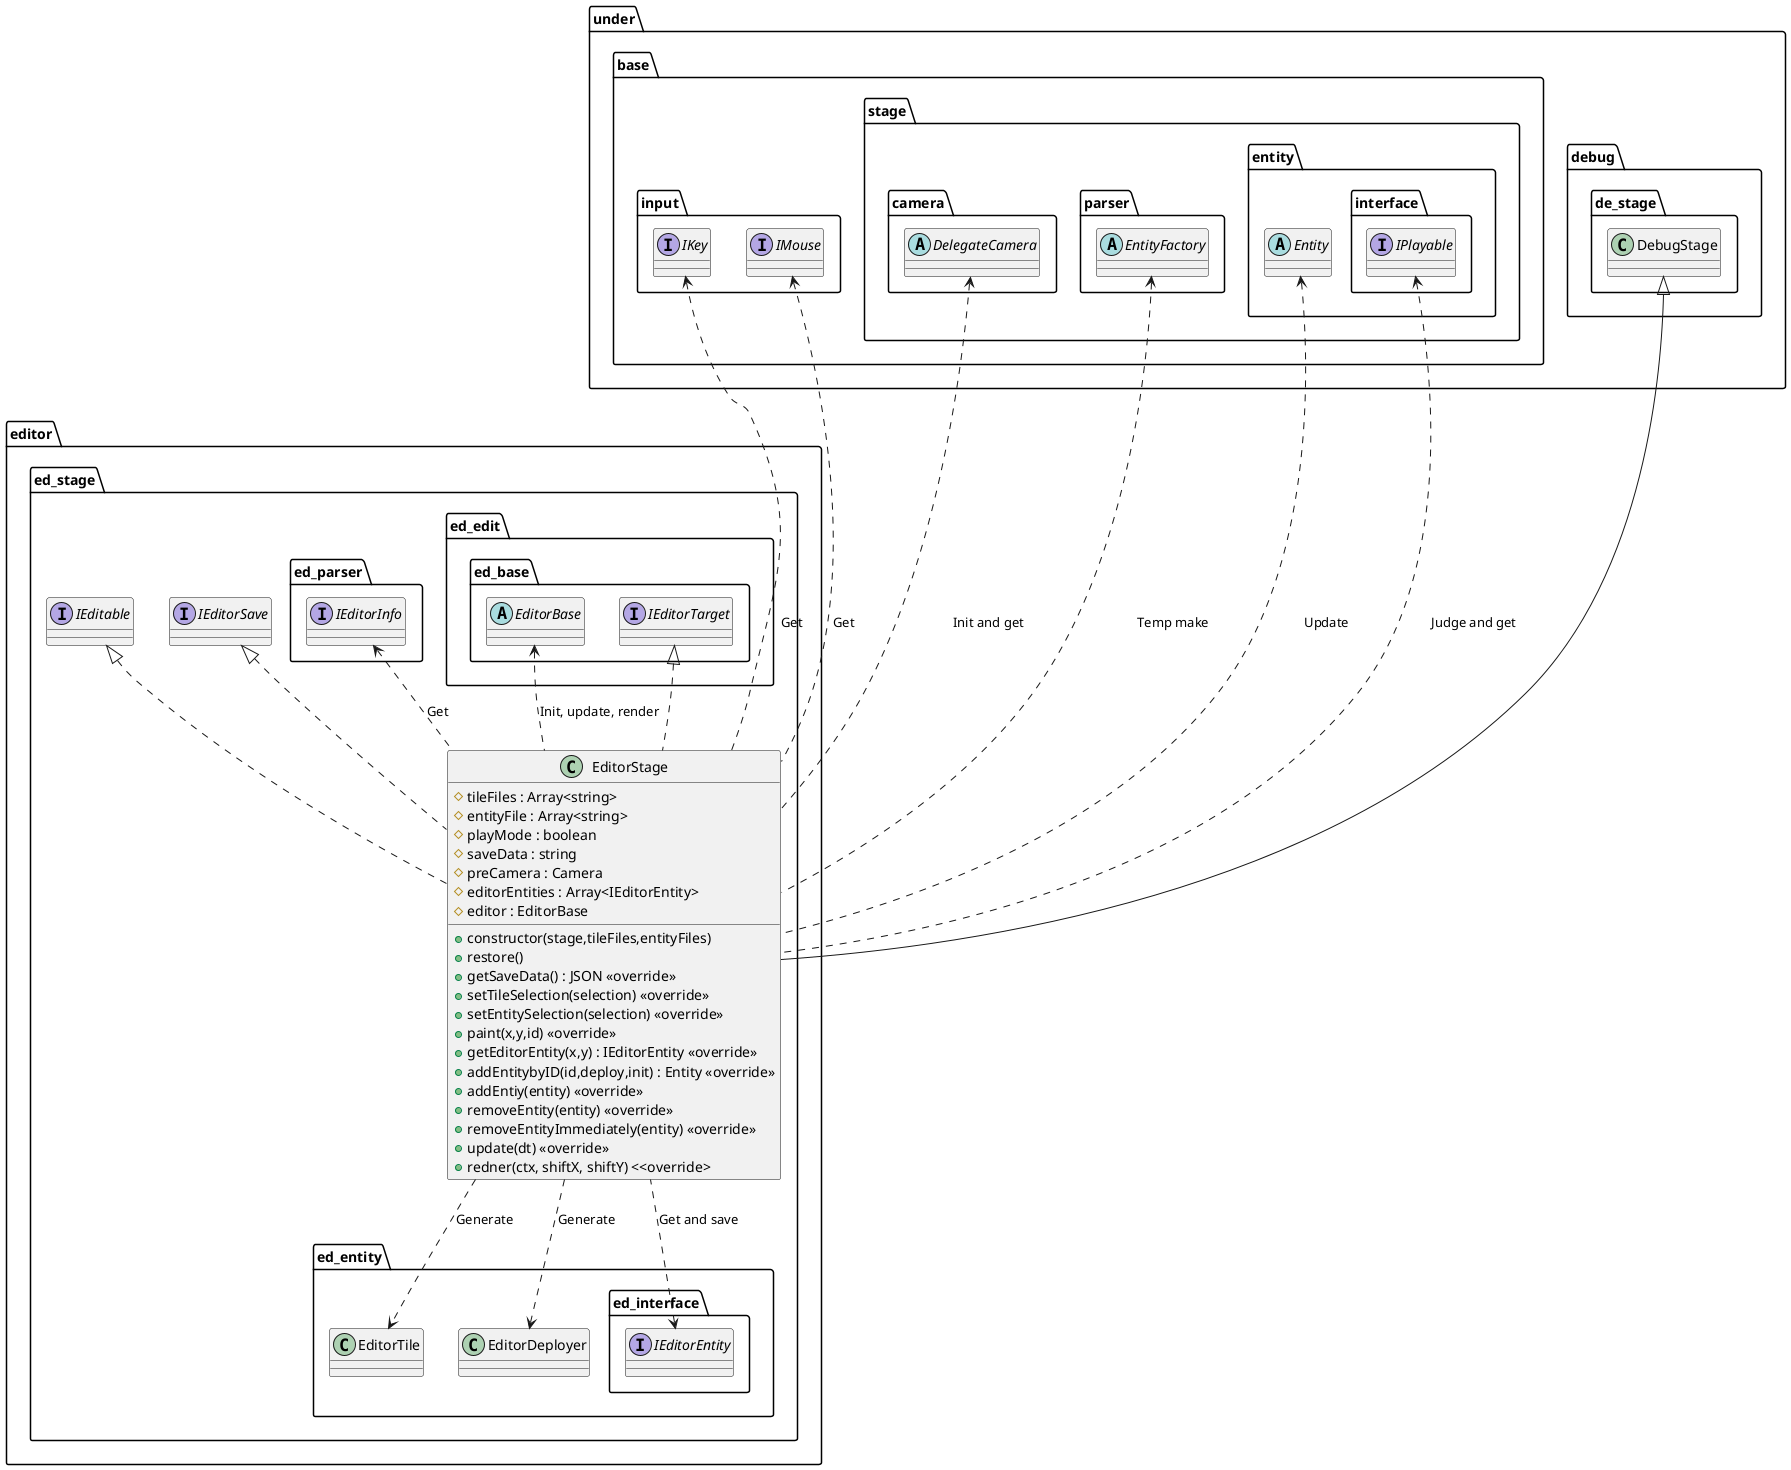 @startuml EditorStage

package editor {
    package ed_stage {
        class EditorStage {
            +constructor(stage,tileFiles,entityFiles)
            #tileFiles : Array<string>
            #entityFile : Array<string>
            #playMode : boolean
            #saveData : string
            #preCamera : Camera
            #editorEntities : Array<IEditorEntity>
            #editor : EditorBase
            +restore()
            +getSaveData() : JSON <<override>>
            +setTileSelection(selection) <<override>>
            +setEntitySelection(selection) <<override>>
            +paint(x,y,id) <<override>>
            +getEditorEntity(x,y) : IEditorEntity <<override>>
            +addEntitybyID(id,deploy,init) : Entity <<override>>
            +addEntiy(entity) <<override>>
            +removeEntity(entity) <<override>>
            +removeEntityImmediately(entity) <<override>>
            +update(dt) <<override>>
            +redner(ctx, shiftX, shiftY) <<override>
        }
    }
}

package under {
    package base {
        package input {
            interface IKey
            interface IMouse
        }
        package stage {
            package camera {
                abstract DelegateCamera
            }
            package parser {
                abstract EntityFactory
            }
            package entity {
                package interface {
                    interface IPlayable
                }
                abstract Entity
            }
        }
    }
    package debug {
        package de_stage {
            class DebugStage
        }
    }
}

package editor {
    package ed_stage {
        interface IEditorSave
        interface IEditable
        package ed_edit {
            package ed_base {
                abstract EditorBase
                interface IEditorTarget
            }
        }
        package ed_parser {
            interface IEditorInfo
        }
        package ed_entity {
            class EditorTile
            class EditorDeployer
            package ed_interface {
                interface IEditorEntity
            }
        }
    }
}

IEditorEntity <.. EditorStage : Get and save
EditorBase <.. EditorStage : Init, update, render
IEditorInfo <.. EditorStage : Get
EntityFactory <... EditorStage : Temp make
EditorStage ..> EditorTile : Generate
EditorStage ..> EditorDeployer : Generate
Entity <... EditorStage : Update
IKey <... EditorStage : Get
IMouse <... EditorStage : Get
IPlayable <... EditorStage : Judge and get
DelegateCamera <... EditorStage : Init and get

DebugStage <|-- EditorStage
IEditorSave <|.. EditorStage
IEditable <|.. EditorStage
IEditorTarget <|.. EditorStage

@enduml
